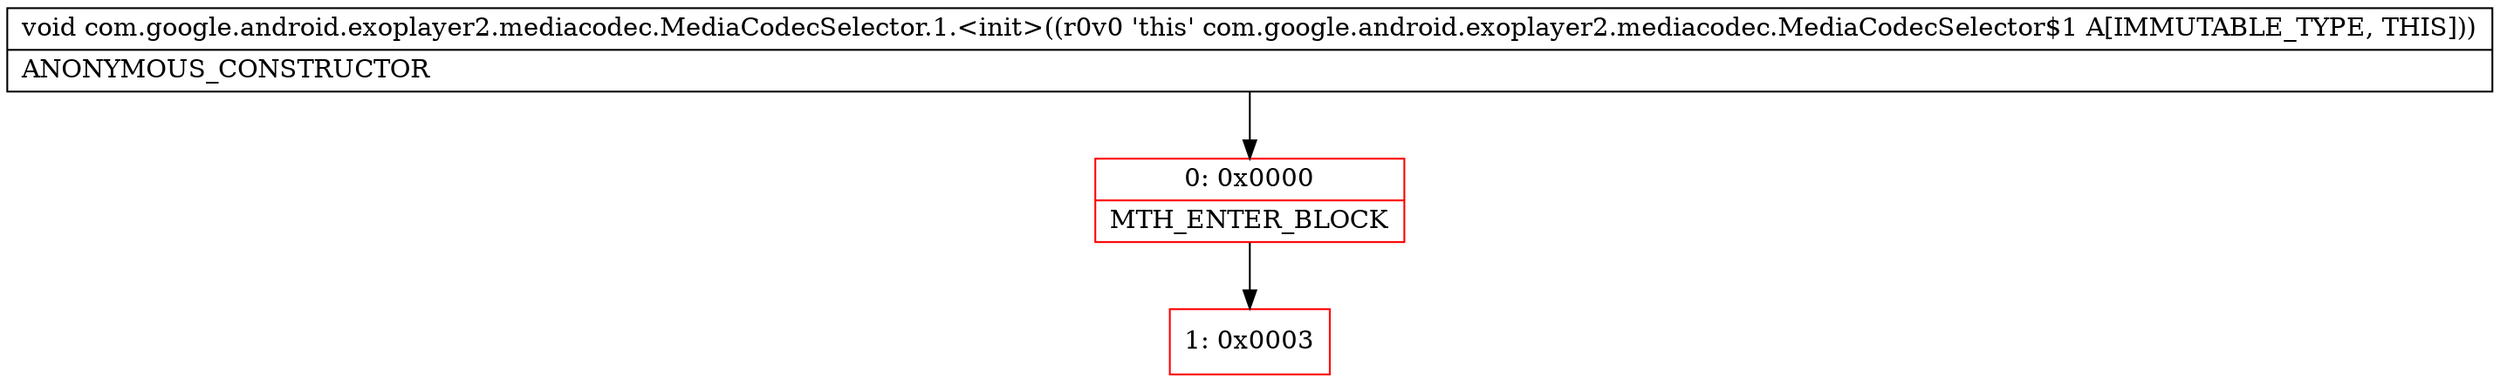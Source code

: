 digraph "CFG forcom.google.android.exoplayer2.mediacodec.MediaCodecSelector.1.\<init\>()V" {
subgraph cluster_Region_1921529017 {
label = "R(0)";
node [shape=record,color=blue];
}
Node_0 [shape=record,color=red,label="{0\:\ 0x0000|MTH_ENTER_BLOCK\l}"];
Node_1 [shape=record,color=red,label="{1\:\ 0x0003}"];
MethodNode[shape=record,label="{void com.google.android.exoplayer2.mediacodec.MediaCodecSelector.1.\<init\>((r0v0 'this' com.google.android.exoplayer2.mediacodec.MediaCodecSelector$1 A[IMMUTABLE_TYPE, THIS]))  | ANONYMOUS_CONSTRUCTOR\l}"];
MethodNode -> Node_0;
Node_0 -> Node_1;
}

